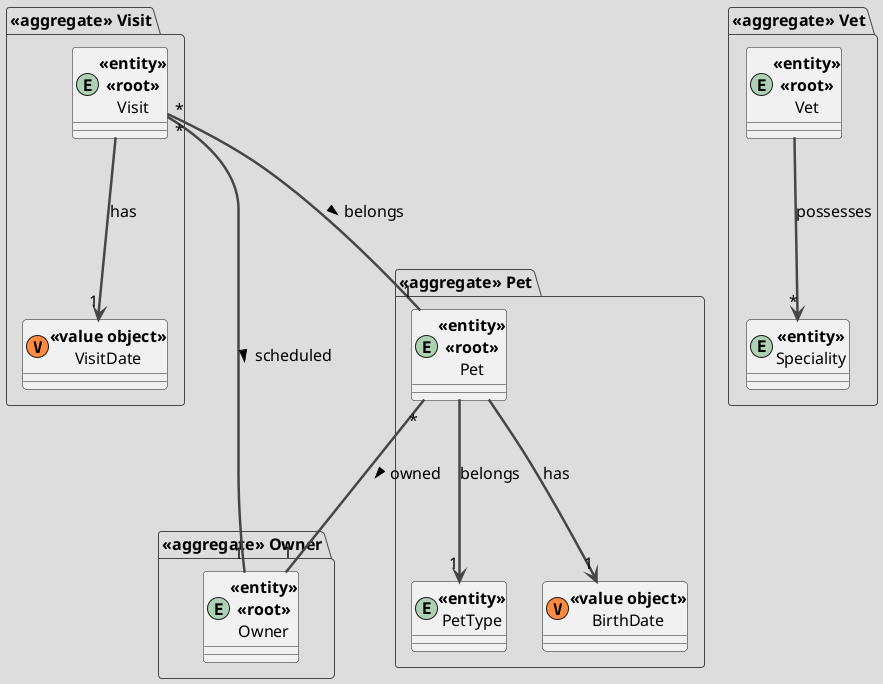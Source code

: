 @startuml
skinparam DefaultFontName Arial
skinparam DefaultFontSize 16
skinparam DefaultFontStyle bold
skinparam ArrowThickness 2.5
!theme toy


package "<<aggregate>> Owner"{
    entity Owner <<entity>><<root>> {}
}

package "<<aggregate>> Pet"{
    entity Pet <<entity>><<root>> {}

    entity PetType <<entity>> {}

    class BirthDate <<(V,#FF8B40) value object>> {}
}

package "<<aggregate>> Vet" {
    entity Vet <<entity>><<root>> {}

    entity Speciality <<entity>> {}
}

package "<<aggregate>> Visit" {
    entity Visit <<entity>><<root>> {}

    class VisitDate <<(V,#FF8B40) value object>> {}
}

Pet ---> "1" PetType: belongs
Pet ---> "1" BirthDate: has
Visit ---> "1" VisitDate: has
Vet ---> "*" Speciality: possesses

Pet "*" --- "1" Owner: owned >
Visit "*" --- "1" Owner: scheduled >
Visit "*" --- "1" Pet: belongs >

@enduml
